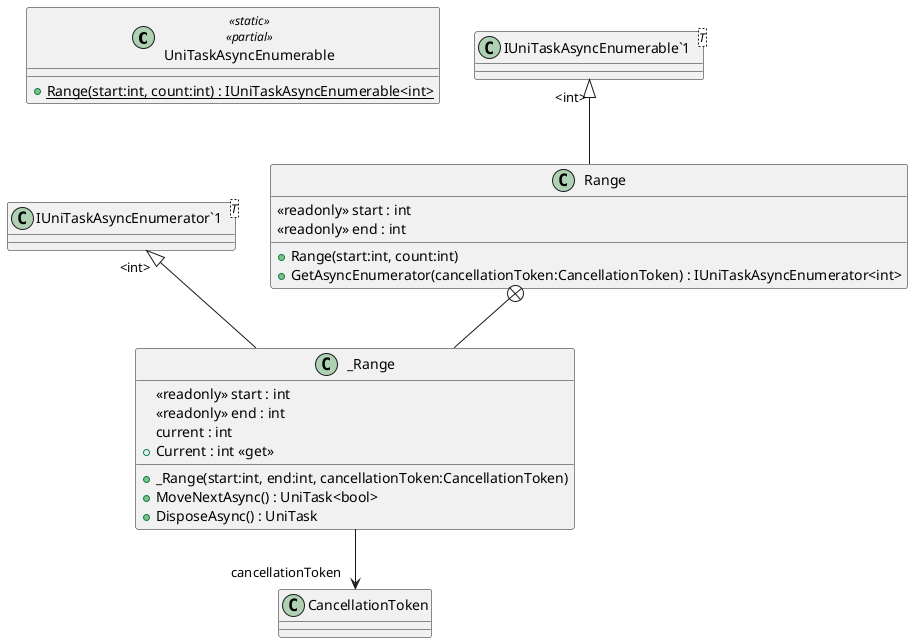 @startuml
class UniTaskAsyncEnumerable <<static>> <<partial>> {
    + {static} Range(start:int, count:int) : IUniTaskAsyncEnumerable<int>
}
class Range {
    <<readonly>> start : int
    <<readonly>> end : int
    + Range(start:int, count:int)
    + GetAsyncEnumerator(cancellationToken:CancellationToken) : IUniTaskAsyncEnumerator<int>
}
class "IUniTaskAsyncEnumerable`1"<T> {
}
class _Range {
    <<readonly>> start : int
    <<readonly>> end : int
    current : int
    + _Range(start:int, end:int, cancellationToken:CancellationToken)
    + Current : int <<get>>
    + MoveNextAsync() : UniTask<bool>
    + DisposeAsync() : UniTask
}
class "IUniTaskAsyncEnumerator`1"<T> {
}
"IUniTaskAsyncEnumerable`1" "<int>" <|-- Range
Range +-- _Range
"IUniTaskAsyncEnumerator`1" "<int>" <|-- _Range
_Range --> "cancellationToken" CancellationToken
@enduml
